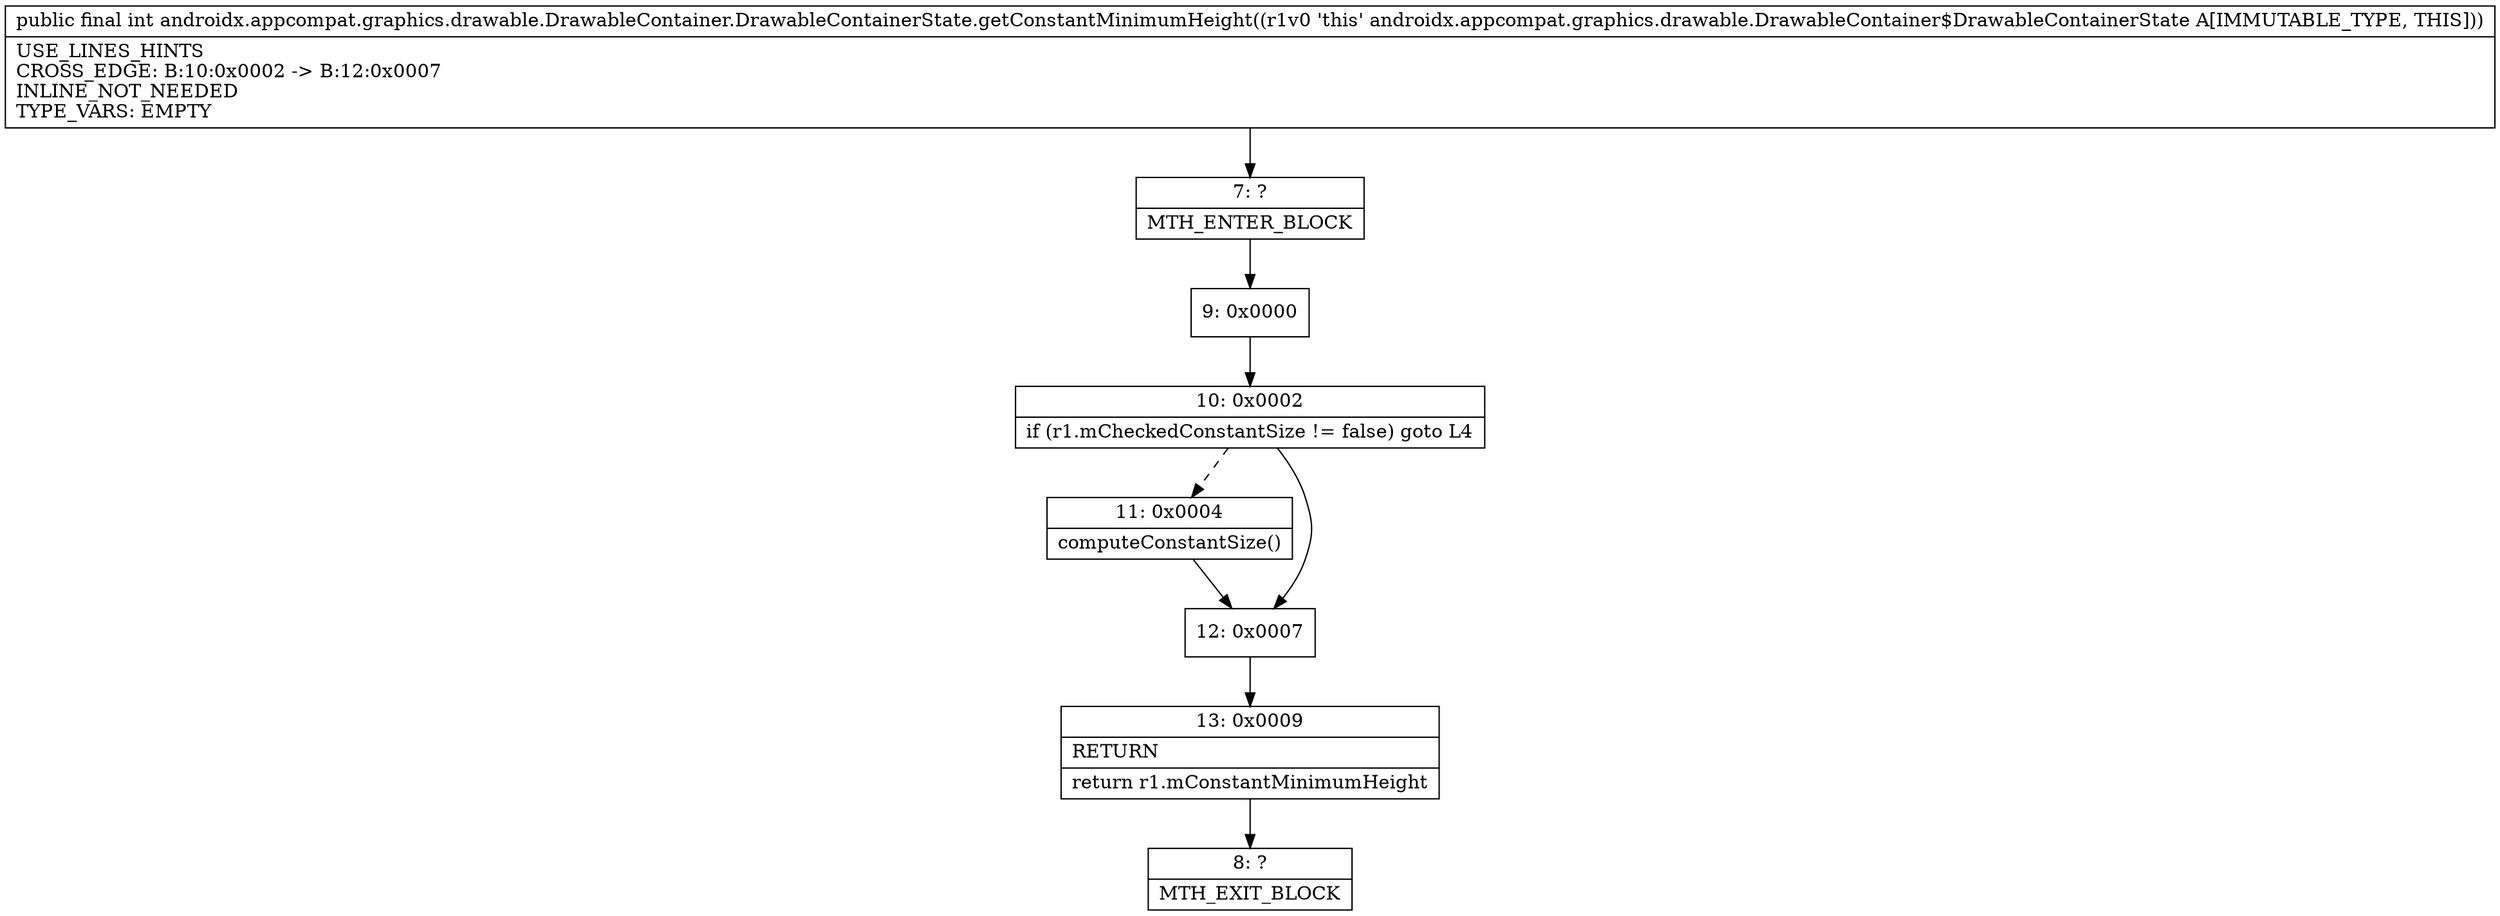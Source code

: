 digraph "CFG forandroidx.appcompat.graphics.drawable.DrawableContainer.DrawableContainerState.getConstantMinimumHeight()I" {
Node_7 [shape=record,label="{7\:\ ?|MTH_ENTER_BLOCK\l}"];
Node_9 [shape=record,label="{9\:\ 0x0000}"];
Node_10 [shape=record,label="{10\:\ 0x0002|if (r1.mCheckedConstantSize != false) goto L4\l}"];
Node_11 [shape=record,label="{11\:\ 0x0004|computeConstantSize()\l}"];
Node_12 [shape=record,label="{12\:\ 0x0007}"];
Node_13 [shape=record,label="{13\:\ 0x0009|RETURN\l|return r1.mConstantMinimumHeight\l}"];
Node_8 [shape=record,label="{8\:\ ?|MTH_EXIT_BLOCK\l}"];
MethodNode[shape=record,label="{public final int androidx.appcompat.graphics.drawable.DrawableContainer.DrawableContainerState.getConstantMinimumHeight((r1v0 'this' androidx.appcompat.graphics.drawable.DrawableContainer$DrawableContainerState A[IMMUTABLE_TYPE, THIS]))  | USE_LINES_HINTS\lCROSS_EDGE: B:10:0x0002 \-\> B:12:0x0007\lINLINE_NOT_NEEDED\lTYPE_VARS: EMPTY\l}"];
MethodNode -> Node_7;Node_7 -> Node_9;
Node_9 -> Node_10;
Node_10 -> Node_11[style=dashed];
Node_10 -> Node_12;
Node_11 -> Node_12;
Node_12 -> Node_13;
Node_13 -> Node_8;
}

